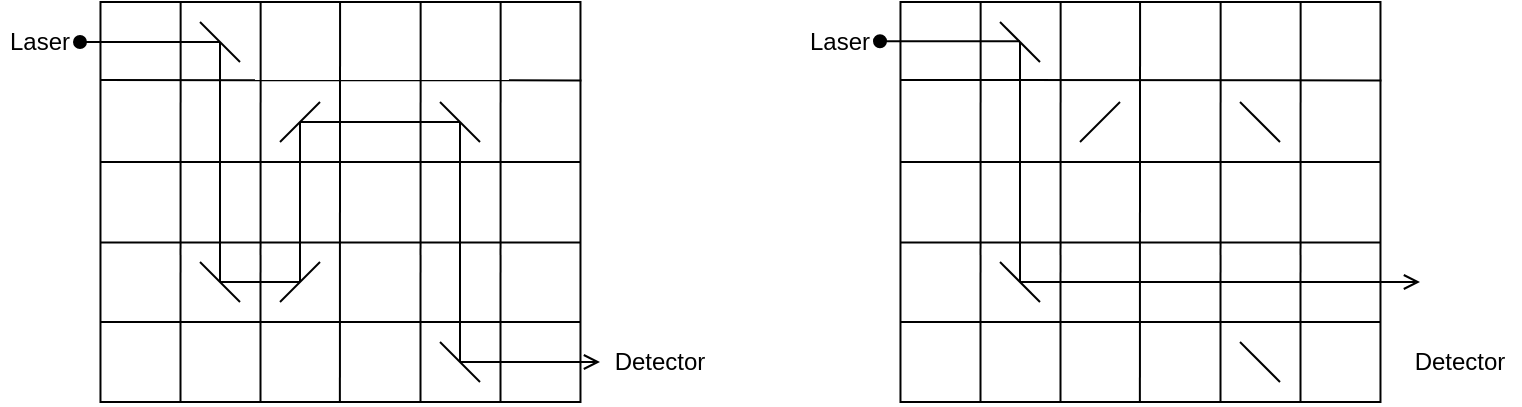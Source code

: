 <mxfile version="16.1.2" type="device"><diagram id="O3vYPsc8bkEee7WRaIUD" name="Page-1"><mxGraphModel dx="1394" dy="775" grid="1" gridSize="10" guides="1" tooltips="1" connect="1" arrows="1" fold="1" page="1" pageScale="1" pageWidth="827" pageHeight="1169" math="0" shadow="0"><root><mxCell id="0"/><mxCell id="1" parent="0"/><mxCell id="CU_fQJpmXWl5R8ez9NdN-1" value="" style="rounded=0;whiteSpace=wrap;html=1;" parent="1" vertex="1"><mxGeometry x="80.24" y="40" width="240" height="200" as="geometry"/></mxCell><mxCell id="CU_fQJpmXWl5R8ez9NdN-2" value="" style="endArrow=none;html=1;rounded=0;entryX=0.167;entryY=0;entryDx=0;entryDy=0;entryPerimeter=0;" parent="1" target="CU_fQJpmXWl5R8ez9NdN-1" edge="1"><mxGeometry width="50" height="50" relative="1" as="geometry"><mxPoint x="120.24" y="240" as="sourcePoint"/><mxPoint x="480.24" y="550" as="targetPoint"/></mxGeometry></mxCell><mxCell id="CU_fQJpmXWl5R8ez9NdN-3" value="" style="endArrow=none;html=1;rounded=0;entryX=0.167;entryY=0;entryDx=0;entryDy=0;entryPerimeter=0;" parent="1" edge="1"><mxGeometry width="50" height="50" relative="1" as="geometry"><mxPoint x="160.24" y="240" as="sourcePoint"/><mxPoint x="160.32" y="40" as="targetPoint"/></mxGeometry></mxCell><mxCell id="CU_fQJpmXWl5R8ez9NdN-4" value="" style="endArrow=none;html=1;rounded=0;entryX=0.167;entryY=0;entryDx=0;entryDy=0;entryPerimeter=0;" parent="1" edge="1"><mxGeometry width="50" height="50" relative="1" as="geometry"><mxPoint x="199.95" y="240" as="sourcePoint"/><mxPoint x="200.03" y="40" as="targetPoint"/></mxGeometry></mxCell><mxCell id="CU_fQJpmXWl5R8ez9NdN-5" value="" style="endArrow=none;html=1;rounded=0;entryX=0.167;entryY=0;entryDx=0;entryDy=0;entryPerimeter=0;" parent="1" edge="1"><mxGeometry width="50" height="50" relative="1" as="geometry"><mxPoint x="240.24" y="240" as="sourcePoint"/><mxPoint x="240.32" y="40" as="targetPoint"/></mxGeometry></mxCell><mxCell id="CU_fQJpmXWl5R8ez9NdN-6" value="" style="endArrow=none;html=1;rounded=0;entryX=0.167;entryY=0;entryDx=0;entryDy=0;entryPerimeter=0;" parent="1" edge="1"><mxGeometry width="50" height="50" relative="1" as="geometry"><mxPoint x="280.24" y="240" as="sourcePoint"/><mxPoint x="280.32" y="40" as="targetPoint"/></mxGeometry></mxCell><mxCell id="CU_fQJpmXWl5R8ez9NdN-7" value="" style="endArrow=none;html=1;rounded=0;entryX=1.002;entryY=0.196;entryDx=0;entryDy=0;entryPerimeter=0;" parent="1" target="CU_fQJpmXWl5R8ez9NdN-1" edge="1"><mxGeometry width="50" height="50" relative="1" as="geometry"><mxPoint x="80.24" y="79" as="sourcePoint"/><mxPoint x="360.24" y="200" as="targetPoint"/></mxGeometry></mxCell><mxCell id="CU_fQJpmXWl5R8ez9NdN-8" value="" style="endArrow=none;html=1;rounded=0;exitX=-0.005;exitY=0.196;exitDx=0;exitDy=0;exitPerimeter=0;" parent="1" edge="1"><mxGeometry width="50" height="50" relative="1" as="geometry"><mxPoint x="80.24" y="120.0" as="sourcePoint"/><mxPoint x="320.24" y="120" as="targetPoint"/></mxGeometry></mxCell><mxCell id="CU_fQJpmXWl5R8ez9NdN-9" value="" style="endArrow=none;html=1;rounded=0;entryX=0.999;entryY=0.601;entryDx=0;entryDy=0;entryPerimeter=0;exitX=-0.001;exitY=0.601;exitDx=0;exitDy=0;exitPerimeter=0;" parent="1" source="CU_fQJpmXWl5R8ez9NdN-1" target="CU_fQJpmXWl5R8ez9NdN-1" edge="1"><mxGeometry width="50" height="50" relative="1" as="geometry"><mxPoint x="90.24" y="160" as="sourcePoint"/><mxPoint x="280.24" y="160" as="targetPoint"/></mxGeometry></mxCell><mxCell id="CU_fQJpmXWl5R8ez9NdN-10" value="" style="endArrow=none;html=1;rounded=0;exitX=-0.005;exitY=0.196;exitDx=0;exitDy=0;exitPerimeter=0;" parent="1" edge="1"><mxGeometry width="50" height="50" relative="1" as="geometry"><mxPoint x="80.24" y="200.0" as="sourcePoint"/><mxPoint x="320.24" y="200" as="targetPoint"/></mxGeometry></mxCell><mxCell id="CU_fQJpmXWl5R8ez9NdN-12" value="Detector" style="text;html=1;strokeColor=none;fillColor=none;align=center;verticalAlign=middle;whiteSpace=wrap;rounded=0;" parent="1" vertex="1"><mxGeometry x="330" y="200" width="60" height="40" as="geometry"/></mxCell><mxCell id="CU_fQJpmXWl5R8ez9NdN-13" value="Laser" style="text;html=1;strokeColor=none;fillColor=none;align=center;verticalAlign=middle;whiteSpace=wrap;rounded=0;" parent="1" vertex="1"><mxGeometry x="30" y="40" width="40" height="40" as="geometry"/></mxCell><mxCell id="CU_fQJpmXWl5R8ez9NdN-16" value="" style="endArrow=none;html=1;rounded=0;" parent="1" edge="1"><mxGeometry width="50" height="50" relative="1" as="geometry"><mxPoint x="130.0" y="50" as="sourcePoint"/><mxPoint x="150.0" y="70" as="targetPoint"/></mxGeometry></mxCell><mxCell id="CU_fQJpmXWl5R8ez9NdN-17" value="" style="endArrow=none;html=1;rounded=0;" parent="1" edge="1"><mxGeometry width="50" height="50" relative="1" as="geometry"><mxPoint x="130.0" y="170" as="sourcePoint"/><mxPoint x="150.0" y="190" as="targetPoint"/></mxGeometry></mxCell><mxCell id="CU_fQJpmXWl5R8ez9NdN-18" value="" style="endArrow=none;html=1;rounded=0;" parent="1" edge="1"><mxGeometry width="50" height="50" relative="1" as="geometry"><mxPoint x="250.0" y="90" as="sourcePoint"/><mxPoint x="270.0" y="110" as="targetPoint"/></mxGeometry></mxCell><mxCell id="CU_fQJpmXWl5R8ez9NdN-19" value="" style="endArrow=none;html=1;rounded=0;" parent="1" edge="1"><mxGeometry width="50" height="50" relative="1" as="geometry"><mxPoint x="250.0" y="210" as="sourcePoint"/><mxPoint x="270.0" y="230" as="targetPoint"/></mxGeometry></mxCell><mxCell id="CU_fQJpmXWl5R8ez9NdN-21" value="" style="endArrow=none;html=1;rounded=0;" parent="1" edge="1"><mxGeometry width="50" height="50" relative="1" as="geometry"><mxPoint x="170.0" y="110" as="sourcePoint"/><mxPoint x="190.0" y="90" as="targetPoint"/></mxGeometry></mxCell><mxCell id="fqfxullfMwPzQZPiR6hJ-73" value="" style="rounded=0;whiteSpace=wrap;html=1;" vertex="1" parent="1"><mxGeometry x="480.24" y="40" width="240" height="200" as="geometry"/></mxCell><mxCell id="fqfxullfMwPzQZPiR6hJ-74" value="" style="endArrow=none;html=1;rounded=0;entryX=0.167;entryY=0;entryDx=0;entryDy=0;entryPerimeter=0;" edge="1" parent="1" target="fqfxullfMwPzQZPiR6hJ-73"><mxGeometry width="50" height="50" relative="1" as="geometry"><mxPoint x="520.24" y="240" as="sourcePoint"/><mxPoint x="880.24" y="550" as="targetPoint"/></mxGeometry></mxCell><mxCell id="fqfxullfMwPzQZPiR6hJ-75" value="" style="endArrow=none;html=1;rounded=0;entryX=0.167;entryY=0;entryDx=0;entryDy=0;entryPerimeter=0;" edge="1" parent="1"><mxGeometry width="50" height="50" relative="1" as="geometry"><mxPoint x="560.24" y="240" as="sourcePoint"/><mxPoint x="560.32" y="40" as="targetPoint"/></mxGeometry></mxCell><mxCell id="fqfxullfMwPzQZPiR6hJ-76" value="" style="endArrow=none;html=1;rounded=0;entryX=0.167;entryY=0;entryDx=0;entryDy=0;entryPerimeter=0;" edge="1" parent="1"><mxGeometry width="50" height="50" relative="1" as="geometry"><mxPoint x="599.95" y="240" as="sourcePoint"/><mxPoint x="600.03" y="40" as="targetPoint"/></mxGeometry></mxCell><mxCell id="fqfxullfMwPzQZPiR6hJ-77" value="" style="endArrow=none;html=1;rounded=0;entryX=0.167;entryY=0;entryDx=0;entryDy=0;entryPerimeter=0;" edge="1" parent="1"><mxGeometry width="50" height="50" relative="1" as="geometry"><mxPoint x="640.24" y="240" as="sourcePoint"/><mxPoint x="640.32" y="40" as="targetPoint"/></mxGeometry></mxCell><mxCell id="fqfxullfMwPzQZPiR6hJ-78" value="" style="endArrow=none;html=1;rounded=0;entryX=0.167;entryY=0;entryDx=0;entryDy=0;entryPerimeter=0;" edge="1" parent="1"><mxGeometry width="50" height="50" relative="1" as="geometry"><mxPoint x="680.24" y="240" as="sourcePoint"/><mxPoint x="680.32" y="40" as="targetPoint"/></mxGeometry></mxCell><mxCell id="fqfxullfMwPzQZPiR6hJ-79" value="" style="endArrow=none;html=1;rounded=0;entryX=1.002;entryY=0.196;entryDx=0;entryDy=0;entryPerimeter=0;" edge="1" parent="1" target="fqfxullfMwPzQZPiR6hJ-73"><mxGeometry width="50" height="50" relative="1" as="geometry"><mxPoint x="480.24" y="79" as="sourcePoint"/><mxPoint x="760.24" y="200" as="targetPoint"/></mxGeometry></mxCell><mxCell id="fqfxullfMwPzQZPiR6hJ-80" value="" style="endArrow=none;html=1;rounded=0;exitX=-0.005;exitY=0.196;exitDx=0;exitDy=0;exitPerimeter=0;" edge="1" parent="1"><mxGeometry width="50" height="50" relative="1" as="geometry"><mxPoint x="480.24" y="120.0" as="sourcePoint"/><mxPoint x="720.24" y="120" as="targetPoint"/></mxGeometry></mxCell><mxCell id="fqfxullfMwPzQZPiR6hJ-81" value="" style="endArrow=none;html=1;rounded=0;entryX=0.999;entryY=0.601;entryDx=0;entryDy=0;entryPerimeter=0;exitX=-0.001;exitY=0.601;exitDx=0;exitDy=0;exitPerimeter=0;" edge="1" parent="1" source="fqfxullfMwPzQZPiR6hJ-73" target="fqfxullfMwPzQZPiR6hJ-73"><mxGeometry width="50" height="50" relative="1" as="geometry"><mxPoint x="490.24" y="160" as="sourcePoint"/><mxPoint x="680.24" y="160" as="targetPoint"/></mxGeometry></mxCell><mxCell id="fqfxullfMwPzQZPiR6hJ-82" value="" style="endArrow=none;html=1;rounded=0;exitX=-0.005;exitY=0.196;exitDx=0;exitDy=0;exitPerimeter=0;" edge="1" parent="1"><mxGeometry width="50" height="50" relative="1" as="geometry"><mxPoint x="480.24" y="200" as="sourcePoint"/><mxPoint x="720.24" y="200" as="targetPoint"/></mxGeometry></mxCell><mxCell id="fqfxullfMwPzQZPiR6hJ-83" value="Detector" style="text;html=1;strokeColor=none;fillColor=none;align=center;verticalAlign=middle;whiteSpace=wrap;rounded=0;" vertex="1" parent="1"><mxGeometry x="730" y="200" width="60" height="40" as="geometry"/></mxCell><mxCell id="fqfxullfMwPzQZPiR6hJ-84" value="Laser" style="text;html=1;strokeColor=none;fillColor=none;align=center;verticalAlign=middle;whiteSpace=wrap;rounded=0;" vertex="1" parent="1"><mxGeometry x="430" y="40" width="40" height="40" as="geometry"/></mxCell><mxCell id="fqfxullfMwPzQZPiR6hJ-85" value="" style="endArrow=none;html=1;rounded=0;" edge="1" parent="1"><mxGeometry width="50" height="50" relative="1" as="geometry"><mxPoint x="530.0" y="50" as="sourcePoint"/><mxPoint x="550.0" y="70" as="targetPoint"/></mxGeometry></mxCell><mxCell id="fqfxullfMwPzQZPiR6hJ-86" value="" style="endArrow=none;html=1;rounded=0;" edge="1" parent="1"><mxGeometry width="50" height="50" relative="1" as="geometry"><mxPoint x="530.0" y="170" as="sourcePoint"/><mxPoint x="550.0" y="190" as="targetPoint"/></mxGeometry></mxCell><mxCell id="fqfxullfMwPzQZPiR6hJ-87" value="" style="endArrow=none;html=1;rounded=0;" edge="1" parent="1"><mxGeometry width="50" height="50" relative="1" as="geometry"><mxPoint x="650.0" y="90" as="sourcePoint"/><mxPoint x="670.0" y="110" as="targetPoint"/></mxGeometry></mxCell><mxCell id="fqfxullfMwPzQZPiR6hJ-88" value="" style="endArrow=none;html=1;rounded=0;" edge="1" parent="1"><mxGeometry width="50" height="50" relative="1" as="geometry"><mxPoint x="650.0" y="210" as="sourcePoint"/><mxPoint x="670.0" y="230" as="targetPoint"/></mxGeometry></mxCell><mxCell id="fqfxullfMwPzQZPiR6hJ-89" value="" style="endArrow=none;html=1;rounded=0;" edge="1" parent="1"><mxGeometry width="50" height="50" relative="1" as="geometry"><mxPoint x="570.0" y="110" as="sourcePoint"/><mxPoint x="590.0" y="90" as="targetPoint"/></mxGeometry></mxCell><mxCell id="fqfxullfMwPzQZPiR6hJ-90" value="" style="endArrow=none;html=1;rounded=0;" edge="1" parent="1"><mxGeometry width="50" height="50" relative="1" as="geometry"><mxPoint x="170.0" y="190" as="sourcePoint"/><mxPoint x="190.0" y="170" as="targetPoint"/></mxGeometry></mxCell><mxCell id="fqfxullfMwPzQZPiR6hJ-91" value="" style="endArrow=none;html=1;rounded=0;startArrow=oval;startFill=1;" edge="1" parent="1" source="CU_fQJpmXWl5R8ez9NdN-13"><mxGeometry width="50" height="50" relative="1" as="geometry"><mxPoint x="260" y="230" as="sourcePoint"/><mxPoint x="140" y="60" as="targetPoint"/></mxGeometry></mxCell><mxCell id="fqfxullfMwPzQZPiR6hJ-92" value="" style="endArrow=none;html=1;rounded=0;" edge="1" parent="1"><mxGeometry width="50" height="50" relative="1" as="geometry"><mxPoint x="140" y="60" as="sourcePoint"/><mxPoint x="140" y="180" as="targetPoint"/></mxGeometry></mxCell><mxCell id="fqfxullfMwPzQZPiR6hJ-93" value="" style="endArrow=none;html=1;rounded=0;" edge="1" parent="1"><mxGeometry width="50" height="50" relative="1" as="geometry"><mxPoint x="140" y="180" as="sourcePoint"/><mxPoint x="180" y="180" as="targetPoint"/></mxGeometry></mxCell><mxCell id="fqfxullfMwPzQZPiR6hJ-94" value="" style="endArrow=none;html=1;rounded=0;" edge="1" parent="1"><mxGeometry width="50" height="50" relative="1" as="geometry"><mxPoint x="180" y="180" as="sourcePoint"/><mxPoint x="180" y="100" as="targetPoint"/></mxGeometry></mxCell><mxCell id="fqfxullfMwPzQZPiR6hJ-95" value="" style="endArrow=none;html=1;rounded=0;" edge="1" parent="1"><mxGeometry width="50" height="50" relative="1" as="geometry"><mxPoint x="180" y="100" as="sourcePoint"/><mxPoint x="260" y="100" as="targetPoint"/></mxGeometry></mxCell><mxCell id="fqfxullfMwPzQZPiR6hJ-96" value="" style="endArrow=none;html=1;rounded=0;" edge="1" parent="1"><mxGeometry width="50" height="50" relative="1" as="geometry"><mxPoint x="260" y="220" as="sourcePoint"/><mxPoint x="260" y="100" as="targetPoint"/></mxGeometry></mxCell><mxCell id="fqfxullfMwPzQZPiR6hJ-97" value="" style="endArrow=open;html=1;rounded=0;endFill=0;" edge="1" parent="1" target="CU_fQJpmXWl5R8ez9NdN-12"><mxGeometry width="50" height="50" relative="1" as="geometry"><mxPoint x="260" y="220" as="sourcePoint"/><mxPoint x="260.0" y="160" as="targetPoint"/></mxGeometry></mxCell><mxCell id="fqfxullfMwPzQZPiR6hJ-98" value="" style="endArrow=none;html=1;rounded=0;startArrow=oval;startFill=1;" edge="1" parent="1"><mxGeometry width="50" height="50" relative="1" as="geometry"><mxPoint x="470.0" y="59.66" as="sourcePoint"/><mxPoint x="540.0" y="59.66" as="targetPoint"/></mxGeometry></mxCell><mxCell id="fqfxullfMwPzQZPiR6hJ-99" value="" style="endArrow=none;html=1;rounded=0;" edge="1" parent="1"><mxGeometry width="50" height="50" relative="1" as="geometry"><mxPoint x="540.0" y="60" as="sourcePoint"/><mxPoint x="540.0" y="180" as="targetPoint"/></mxGeometry></mxCell><mxCell id="fqfxullfMwPzQZPiR6hJ-100" value="" style="endArrow=open;html=1;rounded=0;endFill=0;" edge="1" parent="1"><mxGeometry width="50" height="50" relative="1" as="geometry"><mxPoint x="540" y="180" as="sourcePoint"/><mxPoint x="740" y="180" as="targetPoint"/></mxGeometry></mxCell></root></mxGraphModel></diagram></mxfile>